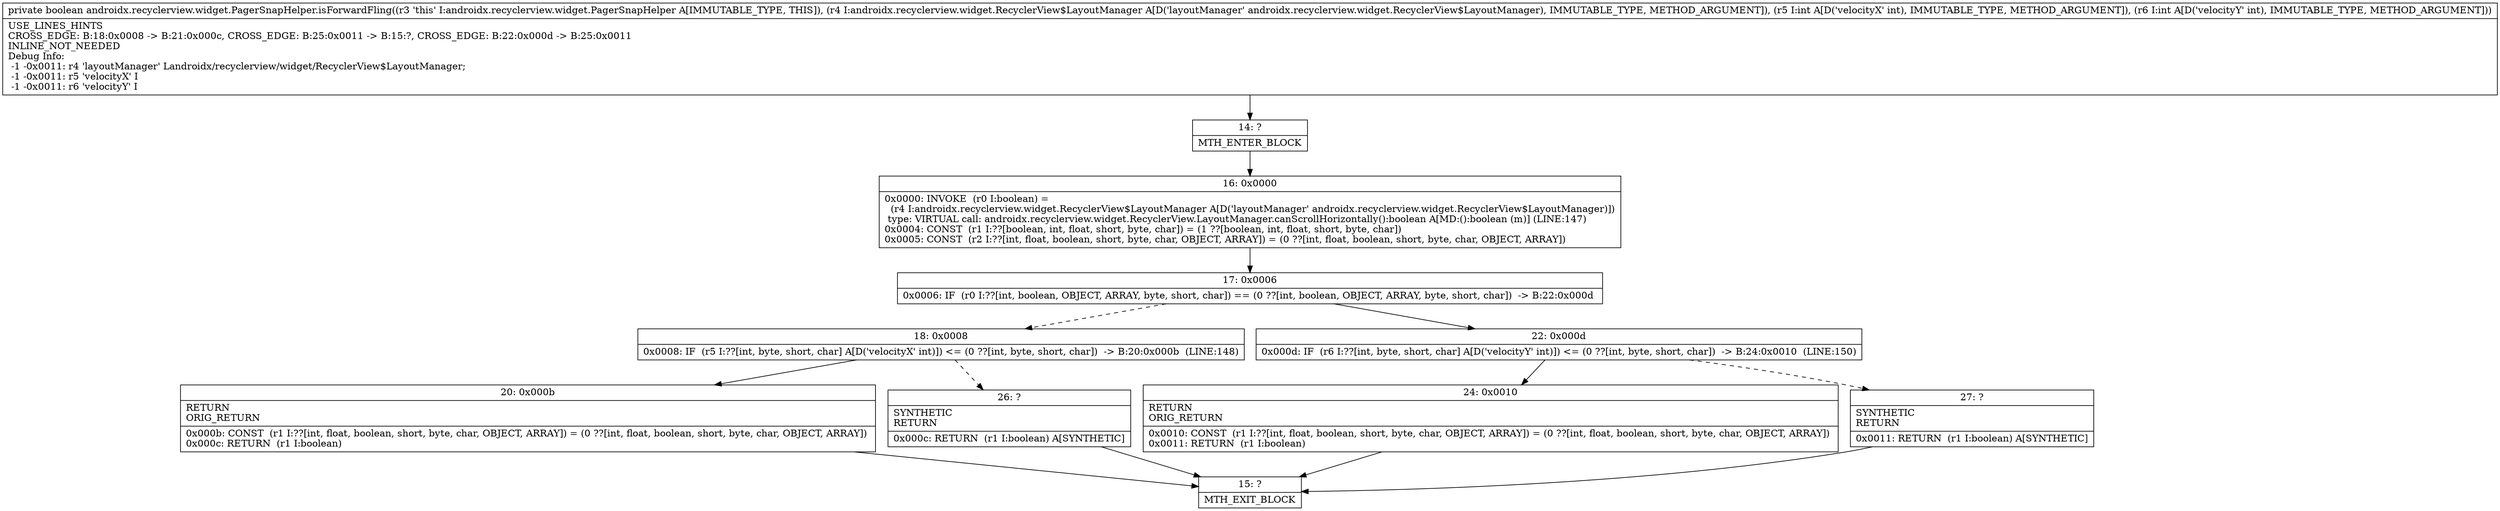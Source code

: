 digraph "CFG forandroidx.recyclerview.widget.PagerSnapHelper.isForwardFling(Landroidx\/recyclerview\/widget\/RecyclerView$LayoutManager;II)Z" {
Node_14 [shape=record,label="{14\:\ ?|MTH_ENTER_BLOCK\l}"];
Node_16 [shape=record,label="{16\:\ 0x0000|0x0000: INVOKE  (r0 I:boolean) = \l  (r4 I:androidx.recyclerview.widget.RecyclerView$LayoutManager A[D('layoutManager' androidx.recyclerview.widget.RecyclerView$LayoutManager)])\l type: VIRTUAL call: androidx.recyclerview.widget.RecyclerView.LayoutManager.canScrollHorizontally():boolean A[MD:():boolean (m)] (LINE:147)\l0x0004: CONST  (r1 I:??[boolean, int, float, short, byte, char]) = (1 ??[boolean, int, float, short, byte, char]) \l0x0005: CONST  (r2 I:??[int, float, boolean, short, byte, char, OBJECT, ARRAY]) = (0 ??[int, float, boolean, short, byte, char, OBJECT, ARRAY]) \l}"];
Node_17 [shape=record,label="{17\:\ 0x0006|0x0006: IF  (r0 I:??[int, boolean, OBJECT, ARRAY, byte, short, char]) == (0 ??[int, boolean, OBJECT, ARRAY, byte, short, char])  \-\> B:22:0x000d \l}"];
Node_18 [shape=record,label="{18\:\ 0x0008|0x0008: IF  (r5 I:??[int, byte, short, char] A[D('velocityX' int)]) \<= (0 ??[int, byte, short, char])  \-\> B:20:0x000b  (LINE:148)\l}"];
Node_20 [shape=record,label="{20\:\ 0x000b|RETURN\lORIG_RETURN\l|0x000b: CONST  (r1 I:??[int, float, boolean, short, byte, char, OBJECT, ARRAY]) = (0 ??[int, float, boolean, short, byte, char, OBJECT, ARRAY]) \l0x000c: RETURN  (r1 I:boolean) \l}"];
Node_15 [shape=record,label="{15\:\ ?|MTH_EXIT_BLOCK\l}"];
Node_26 [shape=record,label="{26\:\ ?|SYNTHETIC\lRETURN\l|0x000c: RETURN  (r1 I:boolean) A[SYNTHETIC]\l}"];
Node_22 [shape=record,label="{22\:\ 0x000d|0x000d: IF  (r6 I:??[int, byte, short, char] A[D('velocityY' int)]) \<= (0 ??[int, byte, short, char])  \-\> B:24:0x0010  (LINE:150)\l}"];
Node_24 [shape=record,label="{24\:\ 0x0010|RETURN\lORIG_RETURN\l|0x0010: CONST  (r1 I:??[int, float, boolean, short, byte, char, OBJECT, ARRAY]) = (0 ??[int, float, boolean, short, byte, char, OBJECT, ARRAY]) \l0x0011: RETURN  (r1 I:boolean) \l}"];
Node_27 [shape=record,label="{27\:\ ?|SYNTHETIC\lRETURN\l|0x0011: RETURN  (r1 I:boolean) A[SYNTHETIC]\l}"];
MethodNode[shape=record,label="{private boolean androidx.recyclerview.widget.PagerSnapHelper.isForwardFling((r3 'this' I:androidx.recyclerview.widget.PagerSnapHelper A[IMMUTABLE_TYPE, THIS]), (r4 I:androidx.recyclerview.widget.RecyclerView$LayoutManager A[D('layoutManager' androidx.recyclerview.widget.RecyclerView$LayoutManager), IMMUTABLE_TYPE, METHOD_ARGUMENT]), (r5 I:int A[D('velocityX' int), IMMUTABLE_TYPE, METHOD_ARGUMENT]), (r6 I:int A[D('velocityY' int), IMMUTABLE_TYPE, METHOD_ARGUMENT]))  | USE_LINES_HINTS\lCROSS_EDGE: B:18:0x0008 \-\> B:21:0x000c, CROSS_EDGE: B:25:0x0011 \-\> B:15:?, CROSS_EDGE: B:22:0x000d \-\> B:25:0x0011\lINLINE_NOT_NEEDED\lDebug Info:\l  \-1 \-0x0011: r4 'layoutManager' Landroidx\/recyclerview\/widget\/RecyclerView$LayoutManager;\l  \-1 \-0x0011: r5 'velocityX' I\l  \-1 \-0x0011: r6 'velocityY' I\l}"];
MethodNode -> Node_14;Node_14 -> Node_16;
Node_16 -> Node_17;
Node_17 -> Node_18[style=dashed];
Node_17 -> Node_22;
Node_18 -> Node_20;
Node_18 -> Node_26[style=dashed];
Node_20 -> Node_15;
Node_26 -> Node_15;
Node_22 -> Node_24;
Node_22 -> Node_27[style=dashed];
Node_24 -> Node_15;
Node_27 -> Node_15;
}


